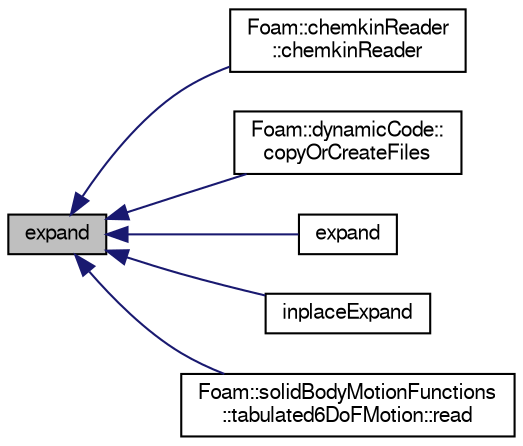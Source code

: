 digraph "expand"
{
  bgcolor="transparent";
  edge [fontname="FreeSans",fontsize="10",labelfontname="FreeSans",labelfontsize="10"];
  node [fontname="FreeSans",fontsize="10",shape=record];
  rankdir="LR";
  Node1 [label="expand",height=0.2,width=0.4,color="black", fillcolor="grey75", style="filled" fontcolor="black"];
  Node1 -> Node2 [dir="back",color="midnightblue",fontsize="10",style="solid",fontname="FreeSans"];
  Node2 [label="Foam::chemkinReader\l::chemkinReader",height=0.2,width=0.4,color="black",URL="$a00258.html#ad5d1c0516a2875bcf47df1f69561dffe",tooltip="Construct by getting the CHEMKIN III file name from dictionary. "];
  Node1 -> Node3 [dir="back",color="midnightblue",fontsize="10",style="solid",fontname="FreeSans"];
  Node3 [label="Foam::dynamicCode::\lcopyOrCreateFiles",height=0.2,width=0.4,color="black",URL="$a00573.html#aafdce80d9c7bfe4288158f3804c5cd53",tooltip="Copy/create files prior to compilation. "];
  Node1 -> Node4 [dir="back",color="midnightblue",fontsize="10",style="solid",fontname="FreeSans"];
  Node4 [label="expand",height=0.2,width=0.4,color="black",URL="$a10318.html#a1d41790a0f1600ea716f2f58416d0a9a",tooltip="Recursively expands (dictionary or environment) variable. "];
  Node1 -> Node5 [dir="back",color="midnightblue",fontsize="10",style="solid",fontname="FreeSans"];
  Node5 [label="inplaceExpand",height=0.2,width=0.4,color="black",URL="$a10318.html#a055160fd36f36823c18f04ced0bbe9b4",tooltip="Inplace expand occurences of variables according to the dictionary. "];
  Node1 -> Node6 [dir="back",color="midnightblue",fontsize="10",style="solid",fontname="FreeSans"];
  Node6 [label="Foam::solidBodyMotionFunctions\l::tabulated6DoFMotion::read",height=0.2,width=0.4,color="black",URL="$a02482.html#afeed4512a4be2653bc44cb43a1ae0788",tooltip="Update properties from given dictionary. "];
}
